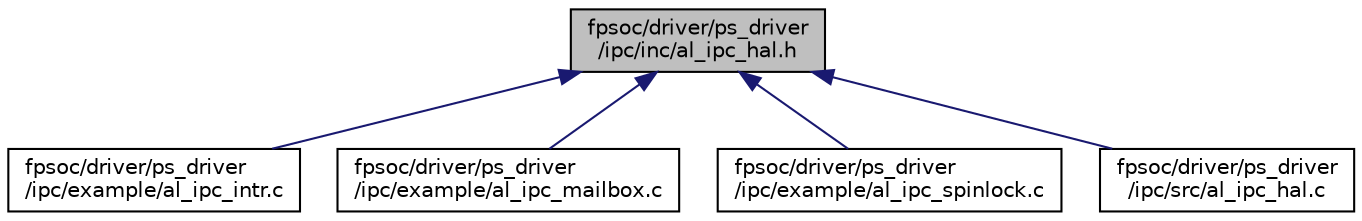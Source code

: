 digraph "fpsoc/driver/ps_driver/ipc/inc/al_ipc_hal.h"
{
  edge [fontname="Helvetica",fontsize="10",labelfontname="Helvetica",labelfontsize="10"];
  node [fontname="Helvetica",fontsize="10",shape=record];
  Node5 [label="fpsoc/driver/ps_driver\l/ipc/inc/al_ipc_hal.h",height=0.2,width=0.4,color="black", fillcolor="grey75", style="filled", fontcolor="black"];
  Node5 -> Node6 [dir="back",color="midnightblue",fontsize="10",style="solid",fontname="Helvetica"];
  Node6 [label="fpsoc/driver/ps_driver\l/ipc/example/al_ipc_intr.c",height=0.2,width=0.4,color="black", fillcolor="white", style="filled",URL="$al__ipc__intr_8c.html",tooltip="ipc interrupt example "];
  Node5 -> Node7 [dir="back",color="midnightblue",fontsize="10",style="solid",fontname="Helvetica"];
  Node7 [label="fpsoc/driver/ps_driver\l/ipc/example/al_ipc_mailbox.c",height=0.2,width=0.4,color="black", fillcolor="white", style="filled",URL="$al__ipc__mailbox_8c.html",tooltip="ipc mailbox example "];
  Node5 -> Node8 [dir="back",color="midnightblue",fontsize="10",style="solid",fontname="Helvetica"];
  Node8 [label="fpsoc/driver/ps_driver\l/ipc/example/al_ipc_spinlock.c",height=0.2,width=0.4,color="black", fillcolor="white", style="filled",URL="$al__ipc__spinlock_8c.html",tooltip="ipc spinlock example "];
  Node5 -> Node9 [dir="back",color="midnightblue",fontsize="10",style="solid",fontname="Helvetica"];
  Node9 [label="fpsoc/driver/ps_driver\l/ipc/src/al_ipc_hal.c",height=0.2,width=0.4,color="black", fillcolor="white", style="filled",URL="$al__ipc__hal_8c.html"];
}
